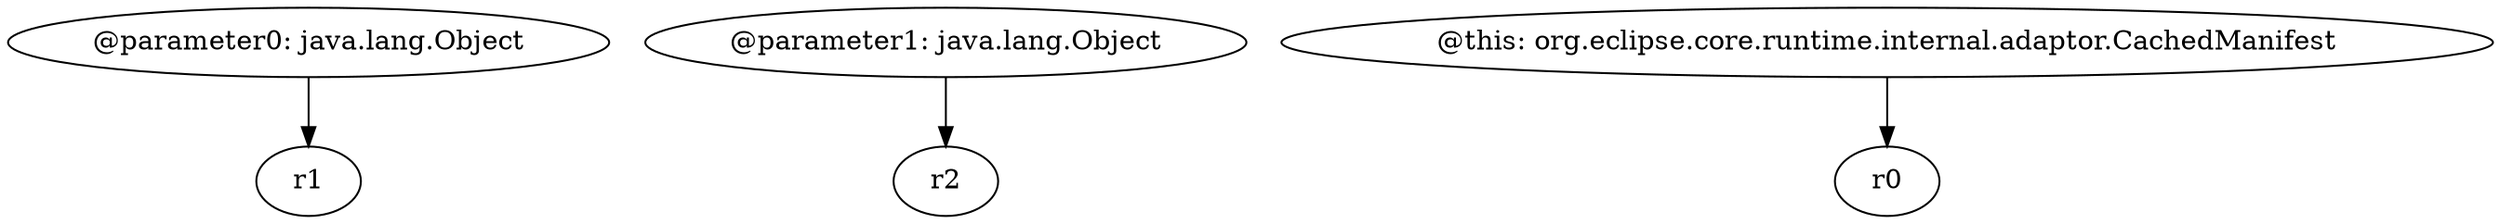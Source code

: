 digraph g {
0[label="@parameter0: java.lang.Object"]
1[label="r1"]
0->1[label=""]
2[label="@parameter1: java.lang.Object"]
3[label="r2"]
2->3[label=""]
4[label="@this: org.eclipse.core.runtime.internal.adaptor.CachedManifest"]
5[label="r0"]
4->5[label=""]
}